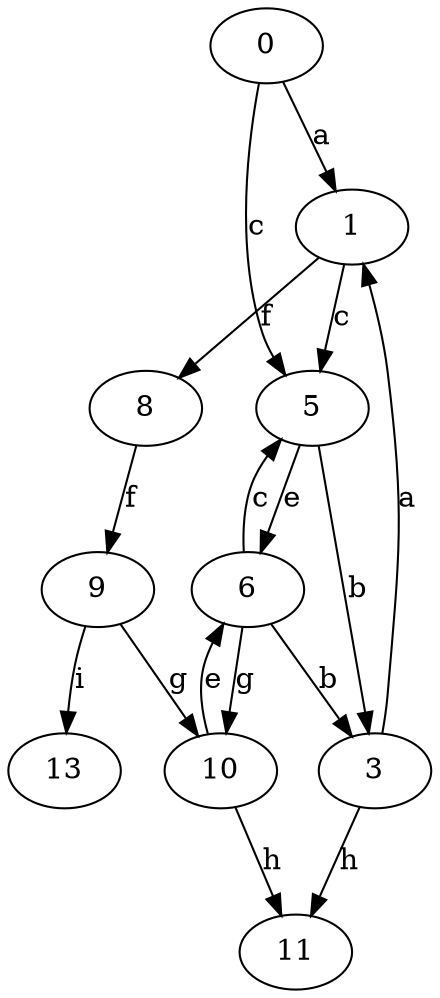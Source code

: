 strict digraph  {
0;
1;
3;
5;
6;
8;
9;
10;
11;
13;
0 -> 1  [label=a];
0 -> 5  [label=c];
1 -> 5  [label=c];
1 -> 8  [label=f];
3 -> 1  [label=a];
3 -> 11  [label=h];
5 -> 3  [label=b];
5 -> 6  [label=e];
6 -> 3  [label=b];
6 -> 5  [label=c];
6 -> 10  [label=g];
8 -> 9  [label=f];
9 -> 10  [label=g];
9 -> 13  [label=i];
10 -> 6  [label=e];
10 -> 11  [label=h];
}
